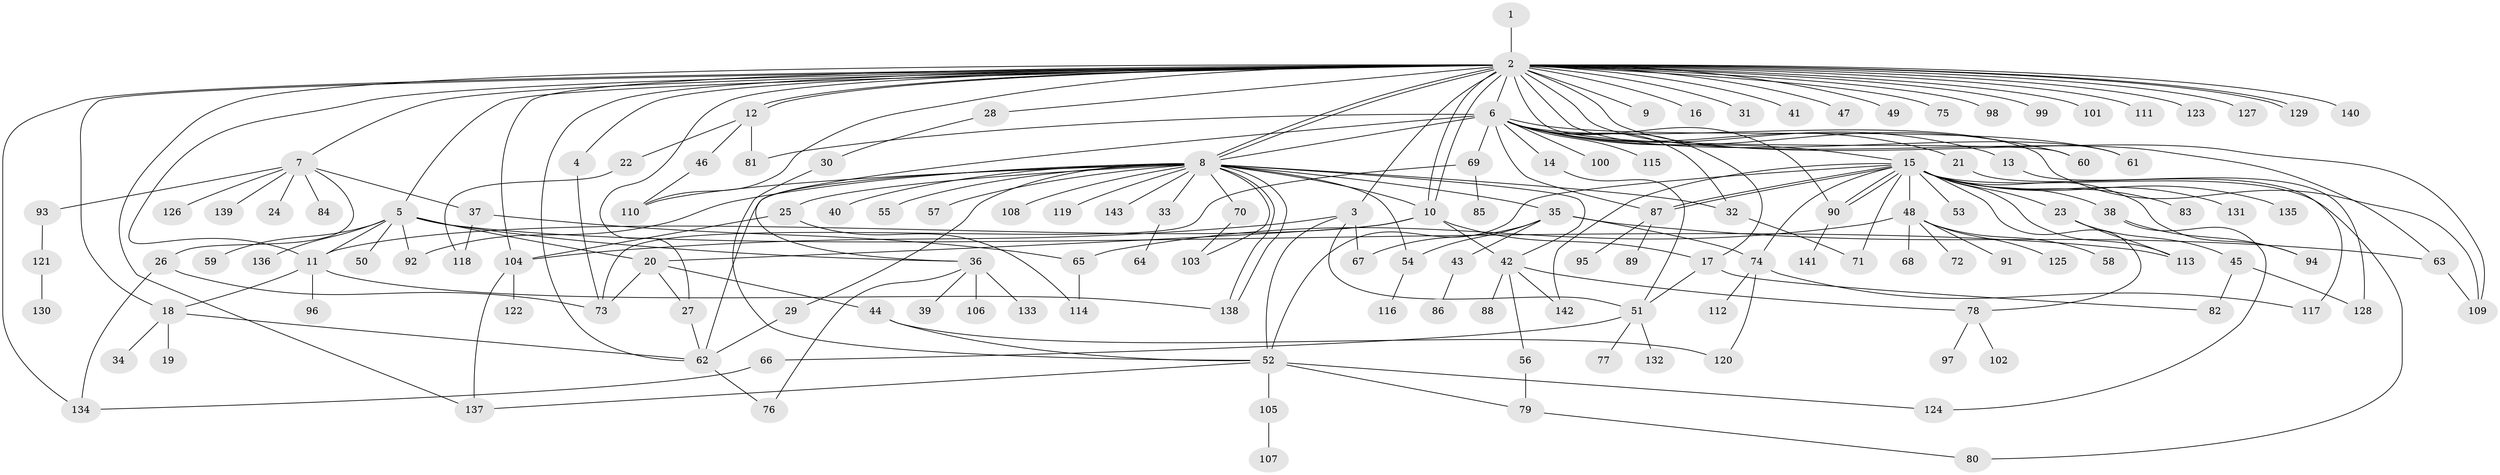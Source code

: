 // Generated by graph-tools (version 1.1) at 2025/01/03/09/25 03:01:41]
// undirected, 143 vertices, 211 edges
graph export_dot {
graph [start="1"]
  node [color=gray90,style=filled];
  1;
  2;
  3;
  4;
  5;
  6;
  7;
  8;
  9;
  10;
  11;
  12;
  13;
  14;
  15;
  16;
  17;
  18;
  19;
  20;
  21;
  22;
  23;
  24;
  25;
  26;
  27;
  28;
  29;
  30;
  31;
  32;
  33;
  34;
  35;
  36;
  37;
  38;
  39;
  40;
  41;
  42;
  43;
  44;
  45;
  46;
  47;
  48;
  49;
  50;
  51;
  52;
  53;
  54;
  55;
  56;
  57;
  58;
  59;
  60;
  61;
  62;
  63;
  64;
  65;
  66;
  67;
  68;
  69;
  70;
  71;
  72;
  73;
  74;
  75;
  76;
  77;
  78;
  79;
  80;
  81;
  82;
  83;
  84;
  85;
  86;
  87;
  88;
  89;
  90;
  91;
  92;
  93;
  94;
  95;
  96;
  97;
  98;
  99;
  100;
  101;
  102;
  103;
  104;
  105;
  106;
  107;
  108;
  109;
  110;
  111;
  112;
  113;
  114;
  115;
  116;
  117;
  118;
  119;
  120;
  121;
  122;
  123;
  124;
  125;
  126;
  127;
  128;
  129;
  130;
  131;
  132;
  133;
  134;
  135;
  136;
  137;
  138;
  139;
  140;
  141;
  142;
  143;
  1 -- 2;
  2 -- 3;
  2 -- 4;
  2 -- 5;
  2 -- 6;
  2 -- 7;
  2 -- 8;
  2 -- 8;
  2 -- 9;
  2 -- 10;
  2 -- 10;
  2 -- 11;
  2 -- 12;
  2 -- 12;
  2 -- 16;
  2 -- 18;
  2 -- 27;
  2 -- 28;
  2 -- 31;
  2 -- 41;
  2 -- 47;
  2 -- 49;
  2 -- 60;
  2 -- 61;
  2 -- 62;
  2 -- 63;
  2 -- 75;
  2 -- 98;
  2 -- 99;
  2 -- 101;
  2 -- 104;
  2 -- 109;
  2 -- 110;
  2 -- 111;
  2 -- 123;
  2 -- 127;
  2 -- 129;
  2 -- 129;
  2 -- 134;
  2 -- 137;
  2 -- 140;
  3 -- 51;
  3 -- 52;
  3 -- 67;
  3 -- 104;
  4 -- 73;
  5 -- 11;
  5 -- 20;
  5 -- 36;
  5 -- 50;
  5 -- 59;
  5 -- 92;
  5 -- 113;
  5 -- 136;
  6 -- 8;
  6 -- 13;
  6 -- 14;
  6 -- 15;
  6 -- 17;
  6 -- 21;
  6 -- 32;
  6 -- 36;
  6 -- 60;
  6 -- 61;
  6 -- 69;
  6 -- 81;
  6 -- 87;
  6 -- 90;
  6 -- 100;
  6 -- 109;
  6 -- 115;
  7 -- 24;
  7 -- 26;
  7 -- 37;
  7 -- 84;
  7 -- 93;
  7 -- 126;
  7 -- 139;
  8 -- 10;
  8 -- 25;
  8 -- 29;
  8 -- 32;
  8 -- 33;
  8 -- 35;
  8 -- 40;
  8 -- 42;
  8 -- 54;
  8 -- 55;
  8 -- 57;
  8 -- 62;
  8 -- 70;
  8 -- 92;
  8 -- 103;
  8 -- 108;
  8 -- 110;
  8 -- 119;
  8 -- 138;
  8 -- 138;
  8 -- 143;
  10 -- 11;
  10 -- 17;
  10 -- 20;
  10 -- 42;
  11 -- 18;
  11 -- 96;
  11 -- 138;
  12 -- 22;
  12 -- 46;
  12 -- 81;
  13 -- 128;
  14 -- 51;
  15 -- 23;
  15 -- 38;
  15 -- 48;
  15 -- 52;
  15 -- 53;
  15 -- 71;
  15 -- 74;
  15 -- 78;
  15 -- 80;
  15 -- 83;
  15 -- 87;
  15 -- 87;
  15 -- 90;
  15 -- 90;
  15 -- 94;
  15 -- 113;
  15 -- 131;
  15 -- 135;
  15 -- 142;
  17 -- 51;
  17 -- 82;
  18 -- 19;
  18 -- 34;
  18 -- 62;
  20 -- 27;
  20 -- 44;
  20 -- 73;
  21 -- 117;
  22 -- 118;
  23 -- 45;
  23 -- 113;
  25 -- 104;
  25 -- 114;
  26 -- 73;
  26 -- 134;
  27 -- 62;
  28 -- 30;
  29 -- 62;
  30 -- 52;
  32 -- 71;
  33 -- 64;
  35 -- 43;
  35 -- 54;
  35 -- 63;
  35 -- 67;
  35 -- 74;
  36 -- 39;
  36 -- 76;
  36 -- 106;
  36 -- 133;
  37 -- 65;
  37 -- 118;
  38 -- 94;
  38 -- 124;
  42 -- 56;
  42 -- 78;
  42 -- 88;
  42 -- 142;
  43 -- 86;
  44 -- 52;
  44 -- 120;
  45 -- 82;
  45 -- 128;
  46 -- 110;
  48 -- 58;
  48 -- 65;
  48 -- 68;
  48 -- 72;
  48 -- 91;
  48 -- 125;
  51 -- 66;
  51 -- 77;
  51 -- 132;
  52 -- 79;
  52 -- 105;
  52 -- 124;
  52 -- 137;
  54 -- 116;
  56 -- 79;
  62 -- 76;
  63 -- 109;
  65 -- 114;
  66 -- 134;
  69 -- 73;
  69 -- 85;
  70 -- 103;
  74 -- 112;
  74 -- 117;
  74 -- 120;
  78 -- 97;
  78 -- 102;
  79 -- 80;
  87 -- 89;
  87 -- 95;
  90 -- 141;
  93 -- 121;
  104 -- 122;
  104 -- 137;
  105 -- 107;
  121 -- 130;
}
